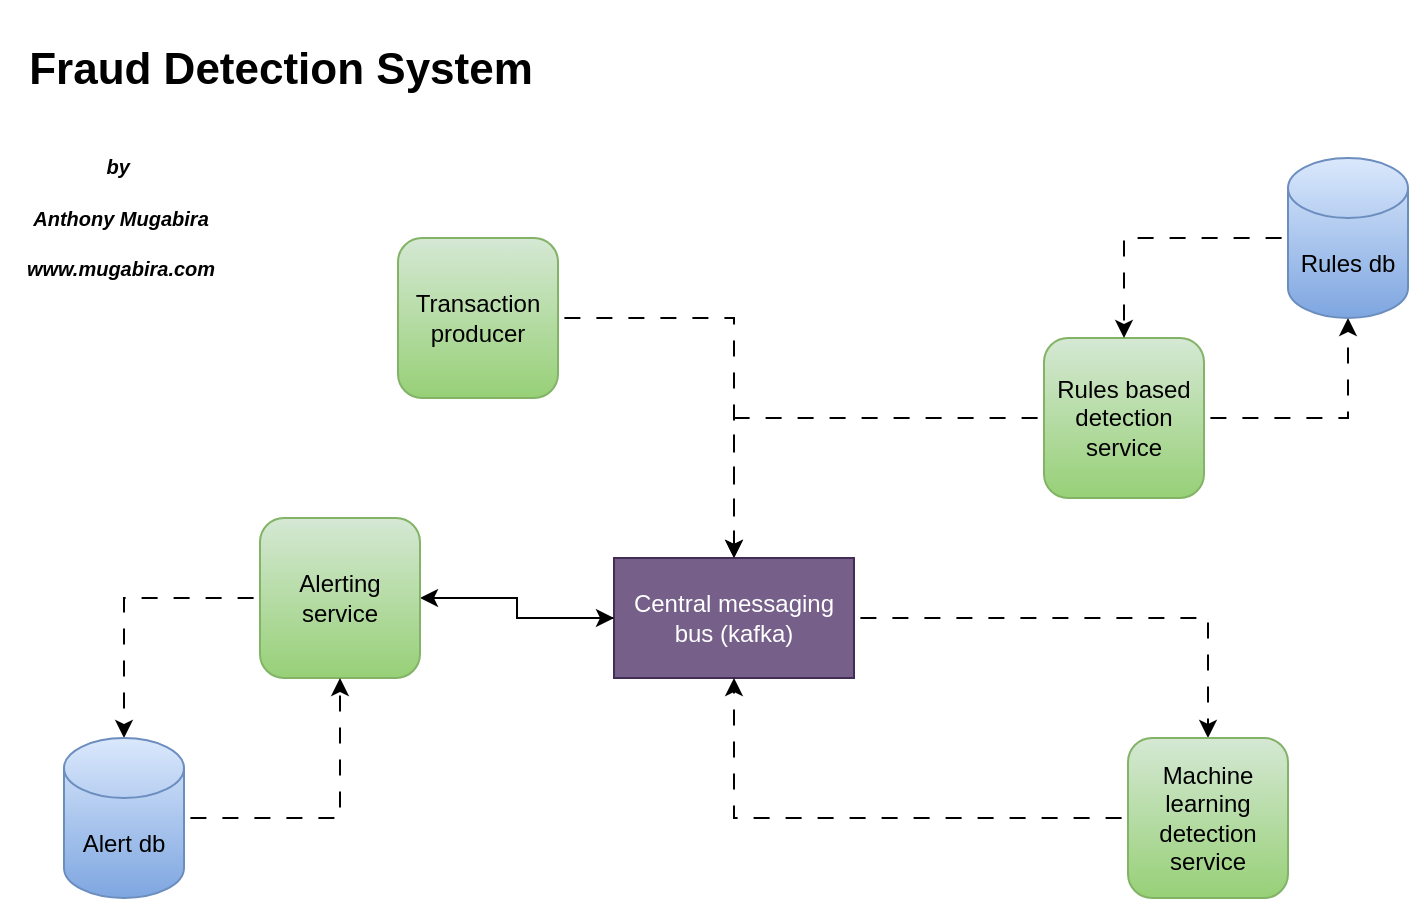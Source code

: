 <mxfile version="26.2.14" pages="2">
  <diagram name="Page-1" id="KZF8nSdD4FeOs1GV-kFl">
    <mxGraphModel dx="1226" dy="1762" grid="1" gridSize="10" guides="1" tooltips="1" connect="1" arrows="1" fold="1" page="1" pageScale="1" pageWidth="850" pageHeight="1100" background="light-dark(#FFFFFF,#000000)" math="0" shadow="0" adaptiveColors="auto">
      <root>
        <mxCell id="0" />
        <mxCell id="1" parent="0" />
        <mxCell id="c2FdeN_dxvbNyN5L3kbx-12" style="edgeStyle=orthogonalEdgeStyle;rounded=0;orthogonalLoop=1;jettySize=auto;html=1;flowAnimation=1;" edge="1" parent="1" source="c2FdeN_dxvbNyN5L3kbx-1" target="c2FdeN_dxvbNyN5L3kbx-2">
          <mxGeometry relative="1" as="geometry" />
        </mxCell>
        <mxCell id="c2FdeN_dxvbNyN5L3kbx-1" value="Transaction producer" style="whiteSpace=wrap;html=1;aspect=fixed;rounded=1;fillColor=#d5e8d4;strokeColor=#82b366;gradientColor=#97d077;" vertex="1" parent="1">
          <mxGeometry x="258" y="-901" width="80" height="80" as="geometry" />
        </mxCell>
        <mxCell id="c2FdeN_dxvbNyN5L3kbx-11" style="edgeStyle=orthogonalEdgeStyle;rounded=0;orthogonalLoop=1;jettySize=auto;html=1;" edge="1" parent="1" source="c2FdeN_dxvbNyN5L3kbx-2" target="c2FdeN_dxvbNyN5L3kbx-4">
          <mxGeometry relative="1" as="geometry" />
        </mxCell>
        <mxCell id="c2FdeN_dxvbNyN5L3kbx-17" style="edgeStyle=orthogonalEdgeStyle;rounded=0;orthogonalLoop=1;jettySize=auto;html=1;flowAnimation=1;" edge="1" parent="1" source="c2FdeN_dxvbNyN5L3kbx-2" target="c2FdeN_dxvbNyN5L3kbx-7">
          <mxGeometry relative="1" as="geometry" />
        </mxCell>
        <mxCell id="c2FdeN_dxvbNyN5L3kbx-2" value="Central messaging bus (kafka)" style="rounded=0;whiteSpace=wrap;html=1;fillColor=#76608a;fontColor=#ffffff;strokeColor=#432D57;" vertex="1" parent="1">
          <mxGeometry x="366" y="-741" width="120" height="60" as="geometry" />
        </mxCell>
        <mxCell id="c2FdeN_dxvbNyN5L3kbx-14" style="edgeStyle=orthogonalEdgeStyle;rounded=0;orthogonalLoop=1;jettySize=auto;html=1;flowAnimation=1;" edge="1" parent="1" source="c2FdeN_dxvbNyN5L3kbx-3" target="c2FdeN_dxvbNyN5L3kbx-6">
          <mxGeometry relative="1" as="geometry" />
        </mxCell>
        <mxCell id="c2FdeN_dxvbNyN5L3kbx-3" value="Rules based detection service" style="whiteSpace=wrap;html=1;aspect=fixed;rounded=1;fillColor=#d5e8d4;strokeColor=#82b366;gradientColor=#97d077;" vertex="1" parent="1">
          <mxGeometry x="581" y="-851" width="80" height="80" as="geometry" />
        </mxCell>
        <mxCell id="c2FdeN_dxvbNyN5L3kbx-8" style="edgeStyle=orthogonalEdgeStyle;rounded=0;orthogonalLoop=1;jettySize=auto;html=1;flowAnimation=1;" edge="1" parent="1" source="c2FdeN_dxvbNyN5L3kbx-4" target="c2FdeN_dxvbNyN5L3kbx-5">
          <mxGeometry relative="1" as="geometry" />
        </mxCell>
        <mxCell id="c2FdeN_dxvbNyN5L3kbx-10" style="edgeStyle=orthogonalEdgeStyle;rounded=0;orthogonalLoop=1;jettySize=auto;html=1;flowAnimation=1;" edge="1" parent="1" source="c2FdeN_dxvbNyN5L3kbx-4" target="c2FdeN_dxvbNyN5L3kbx-2">
          <mxGeometry relative="1" as="geometry" />
        </mxCell>
        <mxCell id="c2FdeN_dxvbNyN5L3kbx-4" value="Alerting service" style="whiteSpace=wrap;html=1;aspect=fixed;rounded=1;fillColor=#d5e8d4;strokeColor=#82b366;gradientColor=#97d077;" vertex="1" parent="1">
          <mxGeometry x="189" y="-761" width="80" height="80" as="geometry" />
        </mxCell>
        <mxCell id="c2FdeN_dxvbNyN5L3kbx-9" style="edgeStyle=orthogonalEdgeStyle;rounded=0;orthogonalLoop=1;jettySize=auto;html=1;flowAnimation=1;" edge="1" parent="1" source="c2FdeN_dxvbNyN5L3kbx-5" target="c2FdeN_dxvbNyN5L3kbx-4">
          <mxGeometry relative="1" as="geometry" />
        </mxCell>
        <mxCell id="c2FdeN_dxvbNyN5L3kbx-5" value="Alert db" style="shape=cylinder3;whiteSpace=wrap;html=1;boundedLbl=1;backgroundOutline=1;size=15;fillColor=#dae8fc;strokeColor=#6c8ebf;gradientColor=#7ea6e0;" vertex="1" parent="1">
          <mxGeometry x="91" y="-651" width="60" height="80" as="geometry" />
        </mxCell>
        <mxCell id="c2FdeN_dxvbNyN5L3kbx-15" style="edgeStyle=orthogonalEdgeStyle;rounded=0;orthogonalLoop=1;jettySize=auto;html=1;flowAnimation=1;" edge="1" parent="1" source="c2FdeN_dxvbNyN5L3kbx-6" target="c2FdeN_dxvbNyN5L3kbx-3">
          <mxGeometry relative="1" as="geometry" />
        </mxCell>
        <mxCell id="c2FdeN_dxvbNyN5L3kbx-6" value="Rules db" style="shape=cylinder3;whiteSpace=wrap;html=1;boundedLbl=1;backgroundOutline=1;size=15;fillColor=#dae8fc;strokeColor=#6c8ebf;gradientColor=#7ea6e0;" vertex="1" parent="1">
          <mxGeometry x="703" y="-941" width="60" height="80" as="geometry" />
        </mxCell>
        <mxCell id="c2FdeN_dxvbNyN5L3kbx-16" style="edgeStyle=orthogonalEdgeStyle;rounded=0;orthogonalLoop=1;jettySize=auto;html=1;flowAnimation=1;" edge="1" parent="1" source="c2FdeN_dxvbNyN5L3kbx-7" target="c2FdeN_dxvbNyN5L3kbx-2">
          <mxGeometry relative="1" as="geometry" />
        </mxCell>
        <mxCell id="c2FdeN_dxvbNyN5L3kbx-7" value="Machine learning detection service" style="whiteSpace=wrap;html=1;aspect=fixed;rounded=1;fillColor=#d5e8d4;strokeColor=#82b366;gradientColor=#97d077;" vertex="1" parent="1">
          <mxGeometry x="623" y="-651" width="80" height="80" as="geometry" />
        </mxCell>
        <mxCell id="c2FdeN_dxvbNyN5L3kbx-13" style="edgeStyle=orthogonalEdgeStyle;rounded=0;orthogonalLoop=1;jettySize=auto;html=1;flowAnimation=1;" edge="1" parent="1" source="c2FdeN_dxvbNyN5L3kbx-3" target="c2FdeN_dxvbNyN5L3kbx-2">
          <mxGeometry relative="1" as="geometry">
            <mxPoint x="471" y="-651" as="targetPoint" />
          </mxGeometry>
        </mxCell>
        <mxCell id="c2FdeN_dxvbNyN5L3kbx-18" value="&lt;h1&gt;Fraud Detection System&lt;/h1&gt;" style="text;html=1;align=center;verticalAlign=middle;resizable=0;points=[];autosize=1;fontStyle=1;fontSize=11;labelBackgroundColor=light-dark(#FFFFFF,#7048FF);" vertex="1" parent="1">
          <mxGeometry x="59" y="-1020" width="280" height="70" as="geometry" />
        </mxCell>
        <mxCell id="c2FdeN_dxvbNyN5L3kbx-19" value="&lt;h4&gt;&lt;i&gt;by&amp;nbsp;&lt;/i&gt;&lt;/h4&gt;&lt;h4&gt;&lt;i&gt;Anthony Mugabira&lt;/i&gt;&lt;/h4&gt;&lt;h4&gt;&lt;i&gt;www.mugabira.com&lt;/i&gt;&lt;/h4&gt;" style="text;html=1;align=center;verticalAlign=middle;resizable=0;points=[];autosize=1;strokeColor=none;fillColor=none;fontSize=10;" vertex="1" parent="1">
          <mxGeometry x="59" y="-961" width="120" height="100" as="geometry" />
        </mxCell>
      </root>
    </mxGraphModel>
  </diagram>
  <diagram id="aVj2pQ-lo7KmmcypBgPM" name="Page-2">
    <mxGraphModel grid="1" page="1" gridSize="10" guides="1" tooltips="1" connect="1" arrows="1" fold="1" pageScale="1" pageWidth="850" pageHeight="1100" math="0" shadow="0">
      <root>
        <mxCell id="0" />
        <mxCell id="1" parent="0" />
      </root>
    </mxGraphModel>
  </diagram>
</mxfile>
